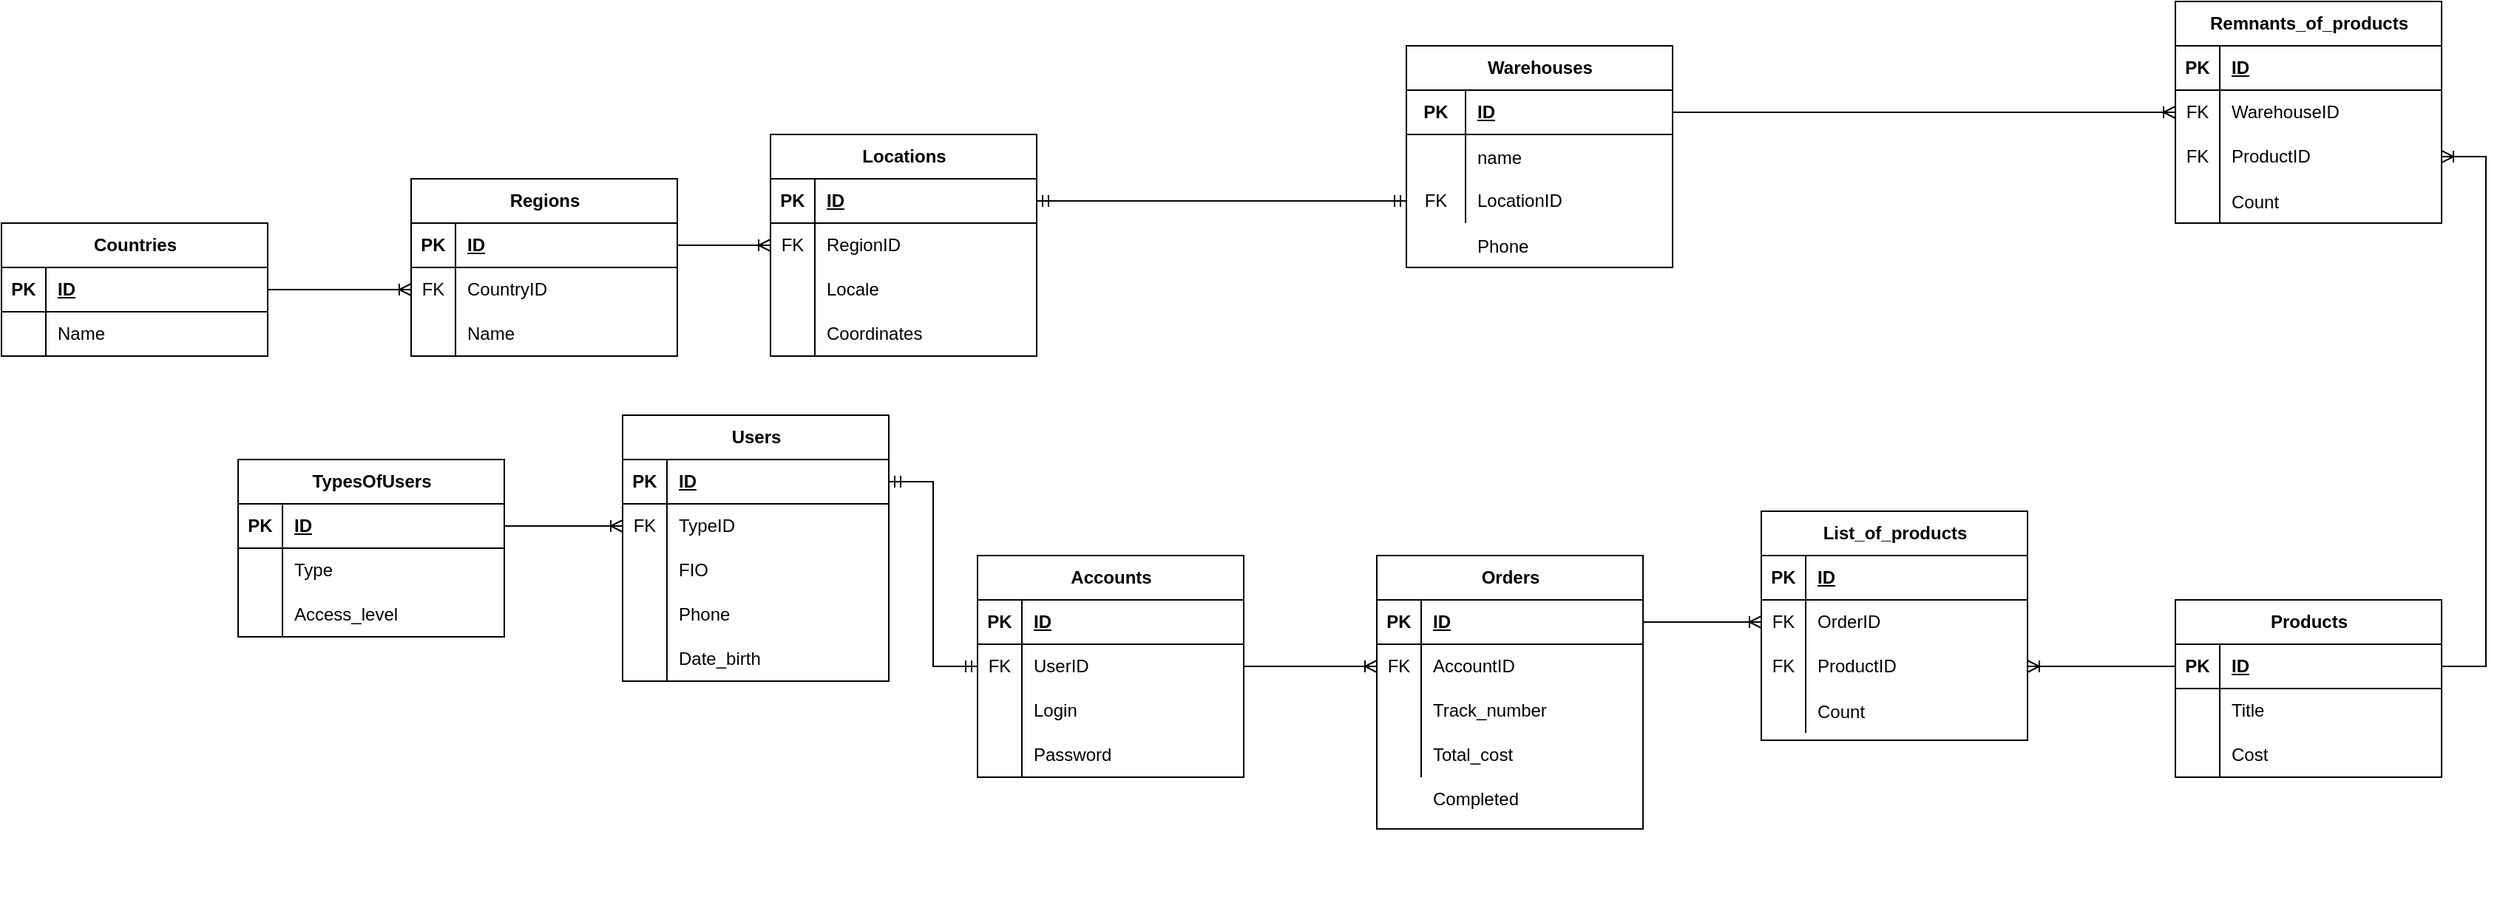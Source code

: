 <mxfile>
    <diagram name="Страница — 1" id="XxN6ksuybt-QkJ760VEk">
        <mxGraphModel dx="2076" dy="2371" grid="1" gridSize="10" guides="1" tooltips="1" connect="1" arrows="1" fold="1" page="1" pageScale="1" pageWidth="827" pageHeight="1169" math="0" shadow="0">
            <root>
                <mxCell id="0"/>
                <mxCell id="1" parent="0"/>
                <mxCell id="ydLRq1IhC0LFQ5y7b4Qm-1" value="Accounts" style="shape=table;startSize=30;container=1;collapsible=1;childLayout=tableLayout;fixedRows=1;rowLines=0;fontStyle=1;align=center;resizeLast=1;html=1;" parent="1" vertex="1">
                    <mxGeometry x="-30" y="235" width="180" height="150" as="geometry"/>
                </mxCell>
                <mxCell id="ydLRq1IhC0LFQ5y7b4Qm-2" value="" style="shape=tableRow;horizontal=0;startSize=0;swimlaneHead=0;swimlaneBody=0;fillColor=none;collapsible=0;dropTarget=0;points=[[0,0.5],[1,0.5]];portConstraint=eastwest;top=0;left=0;right=0;bottom=1;" parent="ydLRq1IhC0LFQ5y7b4Qm-1" vertex="1">
                    <mxGeometry y="30" width="180" height="30" as="geometry"/>
                </mxCell>
                <mxCell id="ydLRq1IhC0LFQ5y7b4Qm-3" value="PK" style="shape=partialRectangle;connectable=0;fillColor=none;top=0;left=0;bottom=0;right=0;fontStyle=1;overflow=hidden;whiteSpace=wrap;html=1;" parent="ydLRq1IhC0LFQ5y7b4Qm-2" vertex="1">
                    <mxGeometry width="30" height="30" as="geometry">
                        <mxRectangle width="30" height="30" as="alternateBounds"/>
                    </mxGeometry>
                </mxCell>
                <mxCell id="ydLRq1IhC0LFQ5y7b4Qm-4" value="ID" style="shape=partialRectangle;connectable=0;fillColor=none;top=0;left=0;bottom=0;right=0;align=left;spacingLeft=6;fontStyle=5;overflow=hidden;whiteSpace=wrap;html=1;" parent="ydLRq1IhC0LFQ5y7b4Qm-2" vertex="1">
                    <mxGeometry x="30" width="150" height="30" as="geometry">
                        <mxRectangle width="150" height="30" as="alternateBounds"/>
                    </mxGeometry>
                </mxCell>
                <mxCell id="ydLRq1IhC0LFQ5y7b4Qm-90" value="" style="shape=tableRow;horizontal=0;startSize=0;swimlaneHead=0;swimlaneBody=0;fillColor=none;collapsible=0;dropTarget=0;points=[[0,0.5],[1,0.5]];portConstraint=eastwest;top=0;left=0;right=0;bottom=0;" parent="ydLRq1IhC0LFQ5y7b4Qm-1" vertex="1">
                    <mxGeometry y="60" width="180" height="30" as="geometry"/>
                </mxCell>
                <mxCell id="ydLRq1IhC0LFQ5y7b4Qm-91" value="FK" style="shape=partialRectangle;connectable=0;fillColor=none;top=0;left=0;bottom=0;right=0;fontStyle=0;overflow=hidden;whiteSpace=wrap;html=1;" parent="ydLRq1IhC0LFQ5y7b4Qm-90" vertex="1">
                    <mxGeometry width="30" height="30" as="geometry">
                        <mxRectangle width="30" height="30" as="alternateBounds"/>
                    </mxGeometry>
                </mxCell>
                <mxCell id="ydLRq1IhC0LFQ5y7b4Qm-92" value="UserID" style="shape=partialRectangle;connectable=0;fillColor=none;top=0;left=0;bottom=0;right=0;align=left;spacingLeft=6;fontStyle=0;overflow=hidden;whiteSpace=wrap;html=1;" parent="ydLRq1IhC0LFQ5y7b4Qm-90" vertex="1">
                    <mxGeometry x="30" width="150" height="30" as="geometry">
                        <mxRectangle width="150" height="30" as="alternateBounds"/>
                    </mxGeometry>
                </mxCell>
                <mxCell id="ydLRq1IhC0LFQ5y7b4Qm-5" value="" style="shape=tableRow;horizontal=0;startSize=0;swimlaneHead=0;swimlaneBody=0;fillColor=none;collapsible=0;dropTarget=0;points=[[0,0.5],[1,0.5]];portConstraint=eastwest;top=0;left=0;right=0;bottom=0;" parent="ydLRq1IhC0LFQ5y7b4Qm-1" vertex="1">
                    <mxGeometry y="90" width="180" height="30" as="geometry"/>
                </mxCell>
                <mxCell id="ydLRq1IhC0LFQ5y7b4Qm-6" value="" style="shape=partialRectangle;connectable=0;fillColor=none;top=0;left=0;bottom=0;right=0;editable=1;overflow=hidden;whiteSpace=wrap;html=1;" parent="ydLRq1IhC0LFQ5y7b4Qm-5" vertex="1">
                    <mxGeometry width="30" height="30" as="geometry">
                        <mxRectangle width="30" height="30" as="alternateBounds"/>
                    </mxGeometry>
                </mxCell>
                <mxCell id="ydLRq1IhC0LFQ5y7b4Qm-7" value="Login" style="shape=partialRectangle;connectable=0;fillColor=none;top=0;left=0;bottom=0;right=0;align=left;spacingLeft=6;overflow=hidden;whiteSpace=wrap;html=1;" parent="ydLRq1IhC0LFQ5y7b4Qm-5" vertex="1">
                    <mxGeometry x="30" width="150" height="30" as="geometry">
                        <mxRectangle width="150" height="30" as="alternateBounds"/>
                    </mxGeometry>
                </mxCell>
                <mxCell id="ydLRq1IhC0LFQ5y7b4Qm-8" value="" style="shape=tableRow;horizontal=0;startSize=0;swimlaneHead=0;swimlaneBody=0;fillColor=none;collapsible=0;dropTarget=0;points=[[0,0.5],[1,0.5]];portConstraint=eastwest;top=0;left=0;right=0;bottom=0;" parent="ydLRq1IhC0LFQ5y7b4Qm-1" vertex="1">
                    <mxGeometry y="120" width="180" height="30" as="geometry"/>
                </mxCell>
                <mxCell id="ydLRq1IhC0LFQ5y7b4Qm-9" value="" style="shape=partialRectangle;connectable=0;fillColor=none;top=0;left=0;bottom=0;right=0;editable=1;overflow=hidden;whiteSpace=wrap;html=1;" parent="ydLRq1IhC0LFQ5y7b4Qm-8" vertex="1">
                    <mxGeometry width="30" height="30" as="geometry">
                        <mxRectangle width="30" height="30" as="alternateBounds"/>
                    </mxGeometry>
                </mxCell>
                <mxCell id="ydLRq1IhC0LFQ5y7b4Qm-10" value="Password" style="shape=partialRectangle;connectable=0;fillColor=none;top=0;left=0;bottom=0;right=0;align=left;spacingLeft=6;overflow=hidden;whiteSpace=wrap;html=1;" parent="ydLRq1IhC0LFQ5y7b4Qm-8" vertex="1">
                    <mxGeometry x="30" width="150" height="30" as="geometry">
                        <mxRectangle width="150" height="30" as="alternateBounds"/>
                    </mxGeometry>
                </mxCell>
                <mxCell id="ydLRq1IhC0LFQ5y7b4Qm-41" value="Locations" style="shape=table;startSize=30;container=1;collapsible=1;childLayout=tableLayout;fixedRows=1;rowLines=0;fontStyle=1;align=center;resizeLast=1;html=1;" parent="1" vertex="1">
                    <mxGeometry x="-170" y="-50" width="180" height="150" as="geometry"/>
                </mxCell>
                <mxCell id="ydLRq1IhC0LFQ5y7b4Qm-42" value="" style="shape=tableRow;horizontal=0;startSize=0;swimlaneHead=0;swimlaneBody=0;fillColor=none;collapsible=0;dropTarget=0;points=[[0,0.5],[1,0.5]];portConstraint=eastwest;top=0;left=0;right=0;bottom=1;" parent="ydLRq1IhC0LFQ5y7b4Qm-41" vertex="1">
                    <mxGeometry y="30" width="180" height="30" as="geometry"/>
                </mxCell>
                <mxCell id="ydLRq1IhC0LFQ5y7b4Qm-43" value="PK" style="shape=partialRectangle;connectable=0;fillColor=none;top=0;left=0;bottom=0;right=0;fontStyle=1;overflow=hidden;whiteSpace=wrap;html=1;" parent="ydLRq1IhC0LFQ5y7b4Qm-42" vertex="1">
                    <mxGeometry width="30" height="30" as="geometry">
                        <mxRectangle width="30" height="30" as="alternateBounds"/>
                    </mxGeometry>
                </mxCell>
                <mxCell id="ydLRq1IhC0LFQ5y7b4Qm-44" value="ID" style="shape=partialRectangle;connectable=0;fillColor=none;top=0;left=0;bottom=0;right=0;align=left;spacingLeft=6;fontStyle=5;overflow=hidden;whiteSpace=wrap;html=1;" parent="ydLRq1IhC0LFQ5y7b4Qm-42" vertex="1">
                    <mxGeometry x="30" width="150" height="30" as="geometry">
                        <mxRectangle width="150" height="30" as="alternateBounds"/>
                    </mxGeometry>
                </mxCell>
                <mxCell id="ydLRq1IhC0LFQ5y7b4Qm-58" value="" style="shape=tableRow;horizontal=0;startSize=0;swimlaneHead=0;swimlaneBody=0;fillColor=none;collapsible=0;dropTarget=0;points=[[0,0.5],[1,0.5]];portConstraint=eastwest;top=0;left=0;right=0;bottom=0;" parent="ydLRq1IhC0LFQ5y7b4Qm-41" vertex="1">
                    <mxGeometry y="60" width="180" height="30" as="geometry"/>
                </mxCell>
                <mxCell id="ydLRq1IhC0LFQ5y7b4Qm-59" value="FK" style="shape=partialRectangle;connectable=0;fillColor=none;top=0;left=0;bottom=0;right=0;fontStyle=0;overflow=hidden;whiteSpace=wrap;html=1;" parent="ydLRq1IhC0LFQ5y7b4Qm-58" vertex="1">
                    <mxGeometry width="30" height="30" as="geometry">
                        <mxRectangle width="30" height="30" as="alternateBounds"/>
                    </mxGeometry>
                </mxCell>
                <mxCell id="ydLRq1IhC0LFQ5y7b4Qm-60" value="RegionID" style="shape=partialRectangle;connectable=0;fillColor=none;top=0;left=0;bottom=0;right=0;align=left;spacingLeft=6;fontStyle=0;overflow=hidden;whiteSpace=wrap;html=1;" parent="ydLRq1IhC0LFQ5y7b4Qm-58" vertex="1">
                    <mxGeometry x="30" width="150" height="30" as="geometry">
                        <mxRectangle width="150" height="30" as="alternateBounds"/>
                    </mxGeometry>
                </mxCell>
                <mxCell id="ydLRq1IhC0LFQ5y7b4Qm-45" value="" style="shape=tableRow;horizontal=0;startSize=0;swimlaneHead=0;swimlaneBody=0;fillColor=none;collapsible=0;dropTarget=0;points=[[0,0.5],[1,0.5]];portConstraint=eastwest;top=0;left=0;right=0;bottom=0;" parent="ydLRq1IhC0LFQ5y7b4Qm-41" vertex="1">
                    <mxGeometry y="90" width="180" height="30" as="geometry"/>
                </mxCell>
                <mxCell id="ydLRq1IhC0LFQ5y7b4Qm-46" value="" style="shape=partialRectangle;connectable=0;fillColor=none;top=0;left=0;bottom=0;right=0;editable=1;overflow=hidden;whiteSpace=wrap;html=1;" parent="ydLRq1IhC0LFQ5y7b4Qm-45" vertex="1">
                    <mxGeometry width="30" height="30" as="geometry">
                        <mxRectangle width="30" height="30" as="alternateBounds"/>
                    </mxGeometry>
                </mxCell>
                <mxCell id="ydLRq1IhC0LFQ5y7b4Qm-47" value="Locale" style="shape=partialRectangle;connectable=0;fillColor=none;top=0;left=0;bottom=0;right=0;align=left;spacingLeft=6;overflow=hidden;whiteSpace=wrap;html=1;" parent="ydLRq1IhC0LFQ5y7b4Qm-45" vertex="1">
                    <mxGeometry x="30" width="150" height="30" as="geometry">
                        <mxRectangle width="150" height="30" as="alternateBounds"/>
                    </mxGeometry>
                </mxCell>
                <mxCell id="ydLRq1IhC0LFQ5y7b4Qm-48" value="" style="shape=tableRow;horizontal=0;startSize=0;swimlaneHead=0;swimlaneBody=0;fillColor=none;collapsible=0;dropTarget=0;points=[[0,0.5],[1,0.5]];portConstraint=eastwest;top=0;left=0;right=0;bottom=0;" parent="ydLRq1IhC0LFQ5y7b4Qm-41" vertex="1">
                    <mxGeometry y="120" width="180" height="30" as="geometry"/>
                </mxCell>
                <mxCell id="ydLRq1IhC0LFQ5y7b4Qm-49" value="" style="shape=partialRectangle;connectable=0;fillColor=none;top=0;left=0;bottom=0;right=0;editable=1;overflow=hidden;whiteSpace=wrap;html=1;" parent="ydLRq1IhC0LFQ5y7b4Qm-48" vertex="1">
                    <mxGeometry width="30" height="30" as="geometry">
                        <mxRectangle width="30" height="30" as="alternateBounds"/>
                    </mxGeometry>
                </mxCell>
                <mxCell id="ydLRq1IhC0LFQ5y7b4Qm-50" value="Coordinates" style="shape=partialRectangle;connectable=0;fillColor=none;top=0;left=0;bottom=0;right=0;align=left;spacingLeft=6;overflow=hidden;whiteSpace=wrap;html=1;" parent="ydLRq1IhC0LFQ5y7b4Qm-48" vertex="1">
                    <mxGeometry x="30" width="150" height="30" as="geometry">
                        <mxRectangle width="150" height="30" as="alternateBounds"/>
                    </mxGeometry>
                </mxCell>
                <mxCell id="ydLRq1IhC0LFQ5y7b4Qm-61" value="Regions" style="shape=table;startSize=30;container=1;collapsible=1;childLayout=tableLayout;fixedRows=1;rowLines=0;fontStyle=1;align=center;resizeLast=1;html=1;" parent="1" vertex="1">
                    <mxGeometry x="-413" y="-20" width="180" height="120" as="geometry"/>
                </mxCell>
                <mxCell id="ydLRq1IhC0LFQ5y7b4Qm-62" value="" style="shape=tableRow;horizontal=0;startSize=0;swimlaneHead=0;swimlaneBody=0;fillColor=none;collapsible=0;dropTarget=0;points=[[0,0.5],[1,0.5]];portConstraint=eastwest;top=0;left=0;right=0;bottom=1;" parent="ydLRq1IhC0LFQ5y7b4Qm-61" vertex="1">
                    <mxGeometry y="30" width="180" height="30" as="geometry"/>
                </mxCell>
                <mxCell id="ydLRq1IhC0LFQ5y7b4Qm-63" value="PK" style="shape=partialRectangle;connectable=0;fillColor=none;top=0;left=0;bottom=0;right=0;fontStyle=1;overflow=hidden;whiteSpace=wrap;html=1;" parent="ydLRq1IhC0LFQ5y7b4Qm-62" vertex="1">
                    <mxGeometry width="30" height="30" as="geometry">
                        <mxRectangle width="30" height="30" as="alternateBounds"/>
                    </mxGeometry>
                </mxCell>
                <mxCell id="ydLRq1IhC0LFQ5y7b4Qm-64" value="ID" style="shape=partialRectangle;connectable=0;fillColor=none;top=0;left=0;bottom=0;right=0;align=left;spacingLeft=6;fontStyle=5;overflow=hidden;whiteSpace=wrap;html=1;" parent="ydLRq1IhC0LFQ5y7b4Qm-62" vertex="1">
                    <mxGeometry x="30" width="150" height="30" as="geometry">
                        <mxRectangle width="150" height="30" as="alternateBounds"/>
                    </mxGeometry>
                </mxCell>
                <mxCell id="ydLRq1IhC0LFQ5y7b4Qm-65" value="" style="shape=tableRow;horizontal=0;startSize=0;swimlaneHead=0;swimlaneBody=0;fillColor=none;collapsible=0;dropTarget=0;points=[[0,0.5],[1,0.5]];portConstraint=eastwest;top=0;left=0;right=0;bottom=0;" parent="ydLRq1IhC0LFQ5y7b4Qm-61" vertex="1">
                    <mxGeometry y="60" width="180" height="30" as="geometry"/>
                </mxCell>
                <mxCell id="ydLRq1IhC0LFQ5y7b4Qm-66" value="FK" style="shape=partialRectangle;connectable=0;fillColor=none;top=0;left=0;bottom=0;right=0;fontStyle=0;overflow=hidden;whiteSpace=wrap;html=1;" parent="ydLRq1IhC0LFQ5y7b4Qm-65" vertex="1">
                    <mxGeometry width="30" height="30" as="geometry">
                        <mxRectangle width="30" height="30" as="alternateBounds"/>
                    </mxGeometry>
                </mxCell>
                <mxCell id="ydLRq1IhC0LFQ5y7b4Qm-67" value="CountryID" style="shape=partialRectangle;connectable=0;fillColor=none;top=0;left=0;bottom=0;right=0;align=left;spacingLeft=6;fontStyle=0;overflow=hidden;whiteSpace=wrap;html=1;" parent="ydLRq1IhC0LFQ5y7b4Qm-65" vertex="1">
                    <mxGeometry x="30" width="150" height="30" as="geometry">
                        <mxRectangle width="150" height="30" as="alternateBounds"/>
                    </mxGeometry>
                </mxCell>
                <mxCell id="ydLRq1IhC0LFQ5y7b4Qm-68" value="" style="shape=tableRow;horizontal=0;startSize=0;swimlaneHead=0;swimlaneBody=0;fillColor=none;collapsible=0;dropTarget=0;points=[[0,0.5],[1,0.5]];portConstraint=eastwest;top=0;left=0;right=0;bottom=0;" parent="ydLRq1IhC0LFQ5y7b4Qm-61" vertex="1">
                    <mxGeometry y="90" width="180" height="30" as="geometry"/>
                </mxCell>
                <mxCell id="ydLRq1IhC0LFQ5y7b4Qm-69" value="" style="shape=partialRectangle;connectable=0;fillColor=none;top=0;left=0;bottom=0;right=0;editable=1;overflow=hidden;whiteSpace=wrap;html=1;" parent="ydLRq1IhC0LFQ5y7b4Qm-68" vertex="1">
                    <mxGeometry width="30" height="30" as="geometry">
                        <mxRectangle width="30" height="30" as="alternateBounds"/>
                    </mxGeometry>
                </mxCell>
                <mxCell id="ydLRq1IhC0LFQ5y7b4Qm-70" value="Name" style="shape=partialRectangle;connectable=0;fillColor=none;top=0;left=0;bottom=0;right=0;align=left;spacingLeft=6;overflow=hidden;whiteSpace=wrap;html=1;" parent="ydLRq1IhC0LFQ5y7b4Qm-68" vertex="1">
                    <mxGeometry x="30" width="150" height="30" as="geometry">
                        <mxRectangle width="150" height="30" as="alternateBounds"/>
                    </mxGeometry>
                </mxCell>
                <mxCell id="ydLRq1IhC0LFQ5y7b4Qm-74" value="Countries" style="shape=table;startSize=30;container=1;collapsible=1;childLayout=tableLayout;fixedRows=1;rowLines=0;fontStyle=1;align=center;resizeLast=1;html=1;" parent="1" vertex="1">
                    <mxGeometry x="-690" y="10" width="180" height="90" as="geometry"/>
                </mxCell>
                <mxCell id="ydLRq1IhC0LFQ5y7b4Qm-75" value="" style="shape=tableRow;horizontal=0;startSize=0;swimlaneHead=0;swimlaneBody=0;fillColor=none;collapsible=0;dropTarget=0;points=[[0,0.5],[1,0.5]];portConstraint=eastwest;top=0;left=0;right=0;bottom=1;" parent="ydLRq1IhC0LFQ5y7b4Qm-74" vertex="1">
                    <mxGeometry y="30" width="180" height="30" as="geometry"/>
                </mxCell>
                <mxCell id="ydLRq1IhC0LFQ5y7b4Qm-76" value="PK" style="shape=partialRectangle;connectable=0;fillColor=none;top=0;left=0;bottom=0;right=0;fontStyle=1;overflow=hidden;whiteSpace=wrap;html=1;" parent="ydLRq1IhC0LFQ5y7b4Qm-75" vertex="1">
                    <mxGeometry width="30" height="30" as="geometry">
                        <mxRectangle width="30" height="30" as="alternateBounds"/>
                    </mxGeometry>
                </mxCell>
                <mxCell id="ydLRq1IhC0LFQ5y7b4Qm-77" value="ID" style="shape=partialRectangle;connectable=0;fillColor=none;top=0;left=0;bottom=0;right=0;align=left;spacingLeft=6;fontStyle=5;overflow=hidden;whiteSpace=wrap;html=1;" parent="ydLRq1IhC0LFQ5y7b4Qm-75" vertex="1">
                    <mxGeometry x="30" width="150" height="30" as="geometry">
                        <mxRectangle width="150" height="30" as="alternateBounds"/>
                    </mxGeometry>
                </mxCell>
                <mxCell id="ydLRq1IhC0LFQ5y7b4Qm-78" value="" style="shape=tableRow;horizontal=0;startSize=0;swimlaneHead=0;swimlaneBody=0;fillColor=none;collapsible=0;dropTarget=0;points=[[0,0.5],[1,0.5]];portConstraint=eastwest;top=0;left=0;right=0;bottom=0;" parent="ydLRq1IhC0LFQ5y7b4Qm-74" vertex="1">
                    <mxGeometry y="60" width="180" height="30" as="geometry"/>
                </mxCell>
                <mxCell id="ydLRq1IhC0LFQ5y7b4Qm-79" value="" style="shape=partialRectangle;connectable=0;fillColor=none;top=0;left=0;bottom=0;right=0;editable=1;overflow=hidden;whiteSpace=wrap;html=1;" parent="ydLRq1IhC0LFQ5y7b4Qm-78" vertex="1">
                    <mxGeometry width="30" height="30" as="geometry">
                        <mxRectangle width="30" height="30" as="alternateBounds"/>
                    </mxGeometry>
                </mxCell>
                <mxCell id="ydLRq1IhC0LFQ5y7b4Qm-80" value="Name" style="shape=partialRectangle;connectable=0;fillColor=none;top=0;left=0;bottom=0;right=0;align=left;spacingLeft=6;overflow=hidden;whiteSpace=wrap;html=1;" parent="ydLRq1IhC0LFQ5y7b4Qm-78" vertex="1">
                    <mxGeometry x="30" width="150" height="30" as="geometry">
                        <mxRectangle width="150" height="30" as="alternateBounds"/>
                    </mxGeometry>
                </mxCell>
                <mxCell id="ydLRq1IhC0LFQ5y7b4Qm-89" value="" style="edgeStyle=entityRelationEdgeStyle;fontSize=12;html=1;endArrow=ERoneToMany;rounded=0;exitX=1;exitY=0.5;exitDx=0;exitDy=0;" parent="1" source="ydLRq1IhC0LFQ5y7b4Qm-62" target="ydLRq1IhC0LFQ5y7b4Qm-58" edge="1">
                    <mxGeometry width="100" height="100" relative="1" as="geometry">
                        <mxPoint x="170" y="240" as="sourcePoint"/>
                        <mxPoint x="410" y="240" as="targetPoint"/>
                    </mxGeometry>
                </mxCell>
                <mxCell id="ydLRq1IhC0LFQ5y7b4Qm-106" value="Users" style="shape=table;startSize=30;container=1;collapsible=1;childLayout=tableLayout;fixedRows=1;rowLines=0;fontStyle=1;align=center;resizeLast=1;html=1;" parent="1" vertex="1">
                    <mxGeometry x="-270" y="140" width="180" height="180" as="geometry"/>
                </mxCell>
                <mxCell id="ydLRq1IhC0LFQ5y7b4Qm-107" value="" style="shape=tableRow;horizontal=0;startSize=0;swimlaneHead=0;swimlaneBody=0;fillColor=none;collapsible=0;dropTarget=0;points=[[0,0.5],[1,0.5]];portConstraint=eastwest;top=0;left=0;right=0;bottom=1;" parent="ydLRq1IhC0LFQ5y7b4Qm-106" vertex="1">
                    <mxGeometry y="30" width="180" height="30" as="geometry"/>
                </mxCell>
                <mxCell id="ydLRq1IhC0LFQ5y7b4Qm-108" value="PK" style="shape=partialRectangle;connectable=0;fillColor=none;top=0;left=0;bottom=0;right=0;fontStyle=1;overflow=hidden;whiteSpace=wrap;html=1;" parent="ydLRq1IhC0LFQ5y7b4Qm-107" vertex="1">
                    <mxGeometry width="30" height="30" as="geometry">
                        <mxRectangle width="30" height="30" as="alternateBounds"/>
                    </mxGeometry>
                </mxCell>
                <mxCell id="ydLRq1IhC0LFQ5y7b4Qm-109" value="ID" style="shape=partialRectangle;connectable=0;fillColor=none;top=0;left=0;bottom=0;right=0;align=left;spacingLeft=6;fontStyle=5;overflow=hidden;whiteSpace=wrap;html=1;" parent="ydLRq1IhC0LFQ5y7b4Qm-107" vertex="1">
                    <mxGeometry x="30" width="150" height="30" as="geometry">
                        <mxRectangle width="150" height="30" as="alternateBounds"/>
                    </mxGeometry>
                </mxCell>
                <mxCell id="ydLRq1IhC0LFQ5y7b4Qm-139" value="" style="shape=tableRow;horizontal=0;startSize=0;swimlaneHead=0;swimlaneBody=0;fillColor=none;collapsible=0;dropTarget=0;points=[[0,0.5],[1,0.5]];portConstraint=eastwest;top=0;left=0;right=0;bottom=0;" parent="ydLRq1IhC0LFQ5y7b4Qm-106" vertex="1">
                    <mxGeometry y="60" width="180" height="30" as="geometry"/>
                </mxCell>
                <mxCell id="ydLRq1IhC0LFQ5y7b4Qm-140" value="FK" style="shape=partialRectangle;connectable=0;fillColor=none;top=0;left=0;bottom=0;right=0;fontStyle=0;overflow=hidden;whiteSpace=wrap;html=1;" parent="ydLRq1IhC0LFQ5y7b4Qm-139" vertex="1">
                    <mxGeometry width="30" height="30" as="geometry">
                        <mxRectangle width="30" height="30" as="alternateBounds"/>
                    </mxGeometry>
                </mxCell>
                <mxCell id="ydLRq1IhC0LFQ5y7b4Qm-141" value="TypeID" style="shape=partialRectangle;connectable=0;fillColor=none;top=0;left=0;bottom=0;right=0;align=left;spacingLeft=6;fontStyle=0;overflow=hidden;whiteSpace=wrap;html=1;" parent="ydLRq1IhC0LFQ5y7b4Qm-139" vertex="1">
                    <mxGeometry x="30" width="150" height="30" as="geometry">
                        <mxRectangle width="150" height="30" as="alternateBounds"/>
                    </mxGeometry>
                </mxCell>
                <mxCell id="ydLRq1IhC0LFQ5y7b4Qm-113" value="" style="shape=tableRow;horizontal=0;startSize=0;swimlaneHead=0;swimlaneBody=0;fillColor=none;collapsible=0;dropTarget=0;points=[[0,0.5],[1,0.5]];portConstraint=eastwest;top=0;left=0;right=0;bottom=0;" parent="ydLRq1IhC0LFQ5y7b4Qm-106" vertex="1">
                    <mxGeometry y="90" width="180" height="30" as="geometry"/>
                </mxCell>
                <mxCell id="ydLRq1IhC0LFQ5y7b4Qm-114" value="" style="shape=partialRectangle;connectable=0;fillColor=none;top=0;left=0;bottom=0;right=0;editable=1;overflow=hidden;whiteSpace=wrap;html=1;" parent="ydLRq1IhC0LFQ5y7b4Qm-113" vertex="1">
                    <mxGeometry width="30" height="30" as="geometry">
                        <mxRectangle width="30" height="30" as="alternateBounds"/>
                    </mxGeometry>
                </mxCell>
                <mxCell id="ydLRq1IhC0LFQ5y7b4Qm-115" value="FIO" style="shape=partialRectangle;connectable=0;fillColor=none;top=0;left=0;bottom=0;right=0;align=left;spacingLeft=6;overflow=hidden;whiteSpace=wrap;html=1;" parent="ydLRq1IhC0LFQ5y7b4Qm-113" vertex="1">
                    <mxGeometry x="30" width="150" height="30" as="geometry">
                        <mxRectangle width="150" height="30" as="alternateBounds"/>
                    </mxGeometry>
                </mxCell>
                <mxCell id="ydLRq1IhC0LFQ5y7b4Qm-116" value="" style="shape=tableRow;horizontal=0;startSize=0;swimlaneHead=0;swimlaneBody=0;fillColor=none;collapsible=0;dropTarget=0;points=[[0,0.5],[1,0.5]];portConstraint=eastwest;top=0;left=0;right=0;bottom=0;" parent="ydLRq1IhC0LFQ5y7b4Qm-106" vertex="1">
                    <mxGeometry y="120" width="180" height="30" as="geometry"/>
                </mxCell>
                <mxCell id="ydLRq1IhC0LFQ5y7b4Qm-117" value="" style="shape=partialRectangle;connectable=0;fillColor=none;top=0;left=0;bottom=0;right=0;editable=1;overflow=hidden;whiteSpace=wrap;html=1;" parent="ydLRq1IhC0LFQ5y7b4Qm-116" vertex="1">
                    <mxGeometry width="30" height="30" as="geometry">
                        <mxRectangle width="30" height="30" as="alternateBounds"/>
                    </mxGeometry>
                </mxCell>
                <mxCell id="ydLRq1IhC0LFQ5y7b4Qm-118" value="Phone" style="shape=partialRectangle;connectable=0;fillColor=none;top=0;left=0;bottom=0;right=0;align=left;spacingLeft=6;overflow=hidden;whiteSpace=wrap;html=1;" parent="ydLRq1IhC0LFQ5y7b4Qm-116" vertex="1">
                    <mxGeometry x="30" width="150" height="30" as="geometry">
                        <mxRectangle width="150" height="30" as="alternateBounds"/>
                    </mxGeometry>
                </mxCell>
                <mxCell id="ydLRq1IhC0LFQ5y7b4Qm-119" value="" style="shape=tableRow;horizontal=0;startSize=0;swimlaneHead=0;swimlaneBody=0;fillColor=none;collapsible=0;dropTarget=0;points=[[0,0.5],[1,0.5]];portConstraint=eastwest;top=0;left=0;right=0;bottom=0;" parent="ydLRq1IhC0LFQ5y7b4Qm-106" vertex="1">
                    <mxGeometry y="150" width="180" height="30" as="geometry"/>
                </mxCell>
                <mxCell id="ydLRq1IhC0LFQ5y7b4Qm-120" value="" style="shape=partialRectangle;connectable=0;fillColor=none;top=0;left=0;bottom=0;right=0;editable=1;overflow=hidden;whiteSpace=wrap;html=1;" parent="ydLRq1IhC0LFQ5y7b4Qm-119" vertex="1">
                    <mxGeometry width="30" height="30" as="geometry">
                        <mxRectangle width="30" height="30" as="alternateBounds"/>
                    </mxGeometry>
                </mxCell>
                <mxCell id="ydLRq1IhC0LFQ5y7b4Qm-121" value="Date_birth" style="shape=partialRectangle;connectable=0;fillColor=none;top=0;left=0;bottom=0;right=0;align=left;spacingLeft=6;overflow=hidden;whiteSpace=wrap;html=1;" parent="ydLRq1IhC0LFQ5y7b4Qm-119" vertex="1">
                    <mxGeometry x="30" width="150" height="30" as="geometry">
                        <mxRectangle width="150" height="30" as="alternateBounds"/>
                    </mxGeometry>
                </mxCell>
                <mxCell id="ydLRq1IhC0LFQ5y7b4Qm-123" value="" style="edgeStyle=entityRelationEdgeStyle;fontSize=12;html=1;endArrow=ERmandOne;startArrow=ERmandOne;rounded=0;" parent="1" source="ydLRq1IhC0LFQ5y7b4Qm-107" target="ydLRq1IhC0LFQ5y7b4Qm-90" edge="1">
                    <mxGeometry width="100" height="100" relative="1" as="geometry">
                        <mxPoint x="-110" y="310" as="sourcePoint"/>
                        <mxPoint x="-10" y="210" as="targetPoint"/>
                    </mxGeometry>
                </mxCell>
                <mxCell id="ydLRq1IhC0LFQ5y7b4Qm-124" value="" style="edgeStyle=entityRelationEdgeStyle;fontSize=12;html=1;endArrow=ERoneToMany;rounded=0;" parent="1" source="ydLRq1IhC0LFQ5y7b4Qm-75" target="ydLRq1IhC0LFQ5y7b4Qm-65" edge="1">
                    <mxGeometry width="100" height="100" relative="1" as="geometry">
                        <mxPoint x="200" y="110" as="sourcePoint"/>
                        <mxPoint x="270" y="125" as="targetPoint"/>
                    </mxGeometry>
                </mxCell>
                <mxCell id="ydLRq1IhC0LFQ5y7b4Qm-125" value="TypesOfUsers" style="shape=table;startSize=30;container=1;collapsible=1;childLayout=tableLayout;fixedRows=1;rowLines=0;fontStyle=1;align=center;resizeLast=1;html=1;" parent="1" vertex="1">
                    <mxGeometry x="-530" y="170" width="180" height="120" as="geometry">
                        <mxRectangle x="-480" y="365" width="70" height="30" as="alternateBounds"/>
                    </mxGeometry>
                </mxCell>
                <mxCell id="ydLRq1IhC0LFQ5y7b4Qm-126" value="" style="shape=tableRow;horizontal=0;startSize=0;swimlaneHead=0;swimlaneBody=0;fillColor=none;collapsible=0;dropTarget=0;points=[[0,0.5],[1,0.5]];portConstraint=eastwest;top=0;left=0;right=0;bottom=1;" parent="ydLRq1IhC0LFQ5y7b4Qm-125" vertex="1">
                    <mxGeometry y="30" width="180" height="30" as="geometry"/>
                </mxCell>
                <mxCell id="ydLRq1IhC0LFQ5y7b4Qm-127" value="PK" style="shape=partialRectangle;connectable=0;fillColor=none;top=0;left=0;bottom=0;right=0;fontStyle=1;overflow=hidden;whiteSpace=wrap;html=1;" parent="ydLRq1IhC0LFQ5y7b4Qm-126" vertex="1">
                    <mxGeometry width="30" height="30" as="geometry">
                        <mxRectangle width="30" height="30" as="alternateBounds"/>
                    </mxGeometry>
                </mxCell>
                <mxCell id="ydLRq1IhC0LFQ5y7b4Qm-128" value="ID" style="shape=partialRectangle;connectable=0;fillColor=none;top=0;left=0;bottom=0;right=0;align=left;spacingLeft=6;fontStyle=5;overflow=hidden;whiteSpace=wrap;html=1;" parent="ydLRq1IhC0LFQ5y7b4Qm-126" vertex="1">
                    <mxGeometry x="30" width="150" height="30" as="geometry">
                        <mxRectangle width="150" height="30" as="alternateBounds"/>
                    </mxGeometry>
                </mxCell>
                <mxCell id="ydLRq1IhC0LFQ5y7b4Qm-135" value="" style="shape=tableRow;horizontal=0;startSize=0;swimlaneHead=0;swimlaneBody=0;fillColor=none;collapsible=0;dropTarget=0;points=[[0,0.5],[1,0.5]];portConstraint=eastwest;top=0;left=0;right=0;bottom=0;" parent="ydLRq1IhC0LFQ5y7b4Qm-125" vertex="1">
                    <mxGeometry y="60" width="180" height="30" as="geometry"/>
                </mxCell>
                <mxCell id="ydLRq1IhC0LFQ5y7b4Qm-136" value="" style="shape=partialRectangle;connectable=0;fillColor=none;top=0;left=0;bottom=0;right=0;editable=1;overflow=hidden;whiteSpace=wrap;html=1;" parent="ydLRq1IhC0LFQ5y7b4Qm-135" vertex="1">
                    <mxGeometry width="30" height="30" as="geometry">
                        <mxRectangle width="30" height="30" as="alternateBounds"/>
                    </mxGeometry>
                </mxCell>
                <mxCell id="ydLRq1IhC0LFQ5y7b4Qm-137" value="Type" style="shape=partialRectangle;connectable=0;fillColor=none;top=0;left=0;bottom=0;right=0;align=left;spacingLeft=6;overflow=hidden;whiteSpace=wrap;html=1;" parent="ydLRq1IhC0LFQ5y7b4Qm-135" vertex="1">
                    <mxGeometry x="30" width="150" height="30" as="geometry">
                        <mxRectangle width="150" height="30" as="alternateBounds"/>
                    </mxGeometry>
                </mxCell>
                <mxCell id="ydLRq1IhC0LFQ5y7b4Qm-11" value="" style="shape=tableRow;horizontal=0;startSize=0;swimlaneHead=0;swimlaneBody=0;fillColor=none;collapsible=0;dropTarget=0;points=[[0,0.5],[1,0.5]];portConstraint=eastwest;top=0;left=0;right=0;bottom=0;" parent="ydLRq1IhC0LFQ5y7b4Qm-125" vertex="1">
                    <mxGeometry y="90" width="180" height="30" as="geometry"/>
                </mxCell>
                <mxCell id="ydLRq1IhC0LFQ5y7b4Qm-12" value="" style="shape=partialRectangle;connectable=0;fillColor=none;top=0;left=0;bottom=0;right=0;editable=1;overflow=hidden;whiteSpace=wrap;html=1;" parent="ydLRq1IhC0LFQ5y7b4Qm-11" vertex="1">
                    <mxGeometry width="30" height="30" as="geometry">
                        <mxRectangle width="30" height="30" as="alternateBounds"/>
                    </mxGeometry>
                </mxCell>
                <mxCell id="ydLRq1IhC0LFQ5y7b4Qm-13" value="Access_level" style="shape=partialRectangle;connectable=0;fillColor=none;top=0;left=0;bottom=0;right=0;align=left;spacingLeft=6;overflow=hidden;whiteSpace=wrap;html=1;" parent="ydLRq1IhC0LFQ5y7b4Qm-11" vertex="1">
                    <mxGeometry x="30" width="150" height="30" as="geometry">
                        <mxRectangle width="150" height="30" as="alternateBounds"/>
                    </mxGeometry>
                </mxCell>
                <mxCell id="ydLRq1IhC0LFQ5y7b4Qm-138" value="" style="edgeStyle=entityRelationEdgeStyle;fontSize=12;html=1;endArrow=ERoneToMany;rounded=0;entryX=0;entryY=0.5;entryDx=0;entryDy=0;" parent="1" source="ydLRq1IhC0LFQ5y7b4Qm-126" target="ydLRq1IhC0LFQ5y7b4Qm-139" edge="1">
                    <mxGeometry width="100" height="100" relative="1" as="geometry">
                        <mxPoint x="160" y="420" as="sourcePoint"/>
                        <mxPoint x="-240" y="460" as="targetPoint"/>
                    </mxGeometry>
                </mxCell>
                <mxCell id="ydLRq1IhC0LFQ5y7b4Qm-142" value="Orders" style="shape=table;startSize=30;container=1;collapsible=1;childLayout=tableLayout;fixedRows=1;rowLines=0;fontStyle=1;align=center;resizeLast=1;html=1;" parent="1" vertex="1">
                    <mxGeometry x="240" y="235" width="180" height="185" as="geometry"/>
                </mxCell>
                <mxCell id="ydLRq1IhC0LFQ5y7b4Qm-143" value="" style="shape=tableRow;horizontal=0;startSize=0;swimlaneHead=0;swimlaneBody=0;fillColor=none;collapsible=0;dropTarget=0;points=[[0,0.5],[1,0.5]];portConstraint=eastwest;top=0;left=0;right=0;bottom=1;" parent="ydLRq1IhC0LFQ5y7b4Qm-142" vertex="1">
                    <mxGeometry y="30" width="180" height="30" as="geometry"/>
                </mxCell>
                <mxCell id="ydLRq1IhC0LFQ5y7b4Qm-144" value="PK" style="shape=partialRectangle;connectable=0;fillColor=none;top=0;left=0;bottom=0;right=0;fontStyle=1;overflow=hidden;whiteSpace=wrap;html=1;" parent="ydLRq1IhC0LFQ5y7b4Qm-143" vertex="1">
                    <mxGeometry width="30" height="30" as="geometry">
                        <mxRectangle width="30" height="30" as="alternateBounds"/>
                    </mxGeometry>
                </mxCell>
                <mxCell id="ydLRq1IhC0LFQ5y7b4Qm-145" value="ID" style="shape=partialRectangle;connectable=0;fillColor=none;top=0;left=0;bottom=0;right=0;align=left;spacingLeft=6;fontStyle=5;overflow=hidden;whiteSpace=wrap;html=1;" parent="ydLRq1IhC0LFQ5y7b4Qm-143" vertex="1">
                    <mxGeometry x="30" width="150" height="30" as="geometry">
                        <mxRectangle width="150" height="30" as="alternateBounds"/>
                    </mxGeometry>
                </mxCell>
                <mxCell id="ydLRq1IhC0LFQ5y7b4Qm-166" value="" style="shape=tableRow;horizontal=0;startSize=0;swimlaneHead=0;swimlaneBody=0;fillColor=none;collapsible=0;dropTarget=0;points=[[0,0.5],[1,0.5]];portConstraint=eastwest;top=0;left=0;right=0;bottom=0;" parent="ydLRq1IhC0LFQ5y7b4Qm-142" vertex="1">
                    <mxGeometry y="60" width="180" height="30" as="geometry"/>
                </mxCell>
                <mxCell id="ydLRq1IhC0LFQ5y7b4Qm-167" value="FK" style="shape=partialRectangle;connectable=0;fillColor=none;top=0;left=0;bottom=0;right=0;fontStyle=0;overflow=hidden;whiteSpace=wrap;html=1;" parent="ydLRq1IhC0LFQ5y7b4Qm-166" vertex="1">
                    <mxGeometry width="30" height="30" as="geometry">
                        <mxRectangle width="30" height="30" as="alternateBounds"/>
                    </mxGeometry>
                </mxCell>
                <mxCell id="ydLRq1IhC0LFQ5y7b4Qm-168" value="AccountID" style="shape=partialRectangle;connectable=0;fillColor=none;top=0;left=0;bottom=0;right=0;align=left;spacingLeft=6;fontStyle=0;overflow=hidden;whiteSpace=wrap;html=1;" parent="ydLRq1IhC0LFQ5y7b4Qm-166" vertex="1">
                    <mxGeometry x="30" width="150" height="30" as="geometry">
                        <mxRectangle width="150" height="30" as="alternateBounds"/>
                    </mxGeometry>
                </mxCell>
                <mxCell id="ydLRq1IhC0LFQ5y7b4Qm-146" value="" style="shape=tableRow;horizontal=0;startSize=0;swimlaneHead=0;swimlaneBody=0;fillColor=none;collapsible=0;dropTarget=0;points=[[0,0.5],[1,0.5]];portConstraint=eastwest;top=0;left=0;right=0;bottom=0;" parent="ydLRq1IhC0LFQ5y7b4Qm-142" vertex="1">
                    <mxGeometry y="90" width="180" height="30" as="geometry"/>
                </mxCell>
                <mxCell id="ydLRq1IhC0LFQ5y7b4Qm-147" value="" style="shape=partialRectangle;connectable=0;fillColor=none;top=0;left=0;bottom=0;right=0;editable=1;overflow=hidden;whiteSpace=wrap;html=1;" parent="ydLRq1IhC0LFQ5y7b4Qm-146" vertex="1">
                    <mxGeometry width="30" height="30" as="geometry">
                        <mxRectangle width="30" height="30" as="alternateBounds"/>
                    </mxGeometry>
                </mxCell>
                <mxCell id="ydLRq1IhC0LFQ5y7b4Qm-148" value="Track_number" style="shape=partialRectangle;connectable=0;fillColor=none;top=0;left=0;bottom=0;right=0;align=left;spacingLeft=6;overflow=hidden;whiteSpace=wrap;html=1;" parent="ydLRq1IhC0LFQ5y7b4Qm-146" vertex="1">
                    <mxGeometry x="30" width="150" height="30" as="geometry">
                        <mxRectangle width="150" height="30" as="alternateBounds"/>
                    </mxGeometry>
                </mxCell>
                <mxCell id="ydLRq1IhC0LFQ5y7b4Qm-149" value="" style="shape=tableRow;horizontal=0;startSize=0;swimlaneHead=0;swimlaneBody=0;fillColor=none;collapsible=0;dropTarget=0;points=[[0,0.5],[1,0.5]];portConstraint=eastwest;top=0;left=0;right=0;bottom=0;" parent="ydLRq1IhC0LFQ5y7b4Qm-142" vertex="1">
                    <mxGeometry y="120" width="180" height="30" as="geometry"/>
                </mxCell>
                <mxCell id="ydLRq1IhC0LFQ5y7b4Qm-150" value="" style="shape=partialRectangle;connectable=0;fillColor=none;top=0;left=0;bottom=0;right=0;editable=1;overflow=hidden;whiteSpace=wrap;html=1;" parent="ydLRq1IhC0LFQ5y7b4Qm-149" vertex="1">
                    <mxGeometry width="30" height="30" as="geometry">
                        <mxRectangle width="30" height="30" as="alternateBounds"/>
                    </mxGeometry>
                </mxCell>
                <mxCell id="ydLRq1IhC0LFQ5y7b4Qm-151" value="Total_cost" style="shape=partialRectangle;connectable=0;fillColor=none;top=0;left=0;bottom=0;right=0;align=left;spacingLeft=6;overflow=hidden;whiteSpace=wrap;html=1;" parent="ydLRq1IhC0LFQ5y7b4Qm-149" vertex="1">
                    <mxGeometry x="30" width="150" height="30" as="geometry">
                        <mxRectangle width="150" height="30" as="alternateBounds"/>
                    </mxGeometry>
                </mxCell>
                <mxCell id="ydLRq1IhC0LFQ5y7b4Qm-169" value="" style="edgeStyle=entityRelationEdgeStyle;fontSize=12;html=1;endArrow=ERoneToMany;rounded=0;exitX=1;exitY=0.5;exitDx=0;exitDy=0;entryX=0;entryY=0.5;entryDx=0;entryDy=0;" parent="1" source="ydLRq1IhC0LFQ5y7b4Qm-90" target="ydLRq1IhC0LFQ5y7b4Qm-166" edge="1">
                    <mxGeometry width="100" height="100" relative="1" as="geometry">
                        <mxPoint x="150" y="380" as="sourcePoint"/>
                        <mxPoint x="250" y="280" as="targetPoint"/>
                    </mxGeometry>
                </mxCell>
                <mxCell id="ydLRq1IhC0LFQ5y7b4Qm-170" value="Products" style="shape=table;startSize=30;container=1;collapsible=1;childLayout=tableLayout;fixedRows=1;rowLines=0;fontStyle=1;align=center;resizeLast=1;html=1;" parent="1" vertex="1">
                    <mxGeometry x="780" y="265" width="180" height="120" as="geometry"/>
                </mxCell>
                <mxCell id="ydLRq1IhC0LFQ5y7b4Qm-171" value="" style="shape=tableRow;horizontal=0;startSize=0;swimlaneHead=0;swimlaneBody=0;fillColor=none;collapsible=0;dropTarget=0;points=[[0,0.5],[1,0.5]];portConstraint=eastwest;top=0;left=0;right=0;bottom=1;" parent="ydLRq1IhC0LFQ5y7b4Qm-170" vertex="1">
                    <mxGeometry y="30" width="180" height="30" as="geometry"/>
                </mxCell>
                <mxCell id="ydLRq1IhC0LFQ5y7b4Qm-172" value="PK" style="shape=partialRectangle;connectable=0;fillColor=none;top=0;left=0;bottom=0;right=0;fontStyle=1;overflow=hidden;whiteSpace=wrap;html=1;" parent="ydLRq1IhC0LFQ5y7b4Qm-171" vertex="1">
                    <mxGeometry width="30" height="30" as="geometry">
                        <mxRectangle width="30" height="30" as="alternateBounds"/>
                    </mxGeometry>
                </mxCell>
                <mxCell id="ydLRq1IhC0LFQ5y7b4Qm-173" value="ID" style="shape=partialRectangle;connectable=0;fillColor=none;top=0;left=0;bottom=0;right=0;align=left;spacingLeft=6;fontStyle=5;overflow=hidden;whiteSpace=wrap;html=1;" parent="ydLRq1IhC0LFQ5y7b4Qm-171" vertex="1">
                    <mxGeometry x="30" width="150" height="30" as="geometry">
                        <mxRectangle width="150" height="30" as="alternateBounds"/>
                    </mxGeometry>
                </mxCell>
                <mxCell id="ydLRq1IhC0LFQ5y7b4Qm-174" value="" style="shape=tableRow;horizontal=0;startSize=0;swimlaneHead=0;swimlaneBody=0;fillColor=none;collapsible=0;dropTarget=0;points=[[0,0.5],[1,0.5]];portConstraint=eastwest;top=0;left=0;right=0;bottom=0;" parent="ydLRq1IhC0LFQ5y7b4Qm-170" vertex="1">
                    <mxGeometry y="60" width="180" height="30" as="geometry"/>
                </mxCell>
                <mxCell id="ydLRq1IhC0LFQ5y7b4Qm-175" value="" style="shape=partialRectangle;connectable=0;fillColor=none;top=0;left=0;bottom=0;right=0;editable=1;overflow=hidden;whiteSpace=wrap;html=1;" parent="ydLRq1IhC0LFQ5y7b4Qm-174" vertex="1">
                    <mxGeometry width="30" height="30" as="geometry">
                        <mxRectangle width="30" height="30" as="alternateBounds"/>
                    </mxGeometry>
                </mxCell>
                <mxCell id="ydLRq1IhC0LFQ5y7b4Qm-176" value="Title" style="shape=partialRectangle;connectable=0;fillColor=none;top=0;left=0;bottom=0;right=0;align=left;spacingLeft=6;overflow=hidden;whiteSpace=wrap;html=1;" parent="ydLRq1IhC0LFQ5y7b4Qm-174" vertex="1">
                    <mxGeometry x="30" width="150" height="30" as="geometry">
                        <mxRectangle width="150" height="30" as="alternateBounds"/>
                    </mxGeometry>
                </mxCell>
                <mxCell id="ydLRq1IhC0LFQ5y7b4Qm-177" value="" style="shape=tableRow;horizontal=0;startSize=0;swimlaneHead=0;swimlaneBody=0;fillColor=none;collapsible=0;dropTarget=0;points=[[0,0.5],[1,0.5]];portConstraint=eastwest;top=0;left=0;right=0;bottom=0;" parent="ydLRq1IhC0LFQ5y7b4Qm-170" vertex="1">
                    <mxGeometry y="90" width="180" height="30" as="geometry"/>
                </mxCell>
                <mxCell id="ydLRq1IhC0LFQ5y7b4Qm-178" value="" style="shape=partialRectangle;connectable=0;fillColor=none;top=0;left=0;bottom=0;right=0;editable=1;overflow=hidden;whiteSpace=wrap;html=1;" parent="ydLRq1IhC0LFQ5y7b4Qm-177" vertex="1">
                    <mxGeometry width="30" height="30" as="geometry">
                        <mxRectangle width="30" height="30" as="alternateBounds"/>
                    </mxGeometry>
                </mxCell>
                <mxCell id="ydLRq1IhC0LFQ5y7b4Qm-179" value="Cost" style="shape=partialRectangle;connectable=0;fillColor=none;top=0;left=0;bottom=0;right=0;align=left;spacingLeft=6;overflow=hidden;whiteSpace=wrap;html=1;" parent="ydLRq1IhC0LFQ5y7b4Qm-177" vertex="1">
                    <mxGeometry x="30" width="150" height="30" as="geometry">
                        <mxRectangle width="150" height="30" as="alternateBounds"/>
                    </mxGeometry>
                </mxCell>
                <mxCell id="ydLRq1IhC0LFQ5y7b4Qm-183" value="List_of_products" style="shape=table;startSize=30;container=1;collapsible=1;childLayout=tableLayout;fixedRows=1;rowLines=0;fontStyle=1;align=center;resizeLast=1;html=1;" parent="1" vertex="1">
                    <mxGeometry x="500" y="205" width="180" height="155" as="geometry"/>
                </mxCell>
                <mxCell id="ydLRq1IhC0LFQ5y7b4Qm-184" value="" style="shape=tableRow;horizontal=0;startSize=0;swimlaneHead=0;swimlaneBody=0;fillColor=none;collapsible=0;dropTarget=0;points=[[0,0.5],[1,0.5]];portConstraint=eastwest;top=0;left=0;right=0;bottom=1;" parent="ydLRq1IhC0LFQ5y7b4Qm-183" vertex="1">
                    <mxGeometry y="30" width="180" height="30" as="geometry"/>
                </mxCell>
                <mxCell id="ydLRq1IhC0LFQ5y7b4Qm-185" value="PK" style="shape=partialRectangle;connectable=0;fillColor=none;top=0;left=0;bottom=0;right=0;fontStyle=1;overflow=hidden;whiteSpace=wrap;html=1;" parent="ydLRq1IhC0LFQ5y7b4Qm-184" vertex="1">
                    <mxGeometry width="30" height="30" as="geometry">
                        <mxRectangle width="30" height="30" as="alternateBounds"/>
                    </mxGeometry>
                </mxCell>
                <mxCell id="ydLRq1IhC0LFQ5y7b4Qm-186" value="ID" style="shape=partialRectangle;connectable=0;fillColor=none;top=0;left=0;bottom=0;right=0;align=left;spacingLeft=6;fontStyle=5;overflow=hidden;whiteSpace=wrap;html=1;" parent="ydLRq1IhC0LFQ5y7b4Qm-184" vertex="1">
                    <mxGeometry x="30" width="150" height="30" as="geometry">
                        <mxRectangle width="150" height="30" as="alternateBounds"/>
                    </mxGeometry>
                </mxCell>
                <mxCell id="ydLRq1IhC0LFQ5y7b4Qm-200" value="" style="shape=tableRow;horizontal=0;startSize=0;swimlaneHead=0;swimlaneBody=0;fillColor=none;collapsible=0;dropTarget=0;points=[[0,0.5],[1,0.5]];portConstraint=eastwest;top=0;left=0;right=0;bottom=0;" parent="ydLRq1IhC0LFQ5y7b4Qm-183" vertex="1">
                    <mxGeometry y="60" width="180" height="30" as="geometry"/>
                </mxCell>
                <mxCell id="ydLRq1IhC0LFQ5y7b4Qm-201" value="FK" style="shape=partialRectangle;connectable=0;fillColor=none;top=0;left=0;bottom=0;right=0;fontStyle=0;overflow=hidden;whiteSpace=wrap;html=1;" parent="ydLRq1IhC0LFQ5y7b4Qm-200" vertex="1">
                    <mxGeometry width="30" height="30" as="geometry">
                        <mxRectangle width="30" height="30" as="alternateBounds"/>
                    </mxGeometry>
                </mxCell>
                <mxCell id="ydLRq1IhC0LFQ5y7b4Qm-202" value="OrderID" style="shape=partialRectangle;connectable=0;fillColor=none;top=0;left=0;bottom=0;right=0;align=left;spacingLeft=6;fontStyle=0;overflow=hidden;whiteSpace=wrap;html=1;" parent="ydLRq1IhC0LFQ5y7b4Qm-200" vertex="1">
                    <mxGeometry x="30" width="150" height="30" as="geometry">
                        <mxRectangle width="150" height="30" as="alternateBounds"/>
                    </mxGeometry>
                </mxCell>
                <mxCell id="ydLRq1IhC0LFQ5y7b4Qm-203" value="" style="shape=tableRow;horizontal=0;startSize=0;swimlaneHead=0;swimlaneBody=0;fillColor=none;collapsible=0;dropTarget=0;points=[[0,0.5],[1,0.5]];portConstraint=eastwest;top=0;left=0;right=0;bottom=0;" parent="ydLRq1IhC0LFQ5y7b4Qm-183" vertex="1">
                    <mxGeometry y="90" width="180" height="30" as="geometry"/>
                </mxCell>
                <mxCell id="ydLRq1IhC0LFQ5y7b4Qm-204" value="FK" style="shape=partialRectangle;connectable=0;fillColor=none;top=0;left=0;bottom=0;right=0;fontStyle=0;overflow=hidden;whiteSpace=wrap;html=1;" parent="ydLRq1IhC0LFQ5y7b4Qm-203" vertex="1">
                    <mxGeometry width="30" height="30" as="geometry">
                        <mxRectangle width="30" height="30" as="alternateBounds"/>
                    </mxGeometry>
                </mxCell>
                <mxCell id="ydLRq1IhC0LFQ5y7b4Qm-205" value="ProductID" style="shape=partialRectangle;connectable=0;fillColor=none;top=0;left=0;bottom=0;right=0;align=left;spacingLeft=6;fontStyle=0;overflow=hidden;whiteSpace=wrap;html=1;" parent="ydLRq1IhC0LFQ5y7b4Qm-203" vertex="1">
                    <mxGeometry x="30" width="150" height="30" as="geometry">
                        <mxRectangle width="150" height="30" as="alternateBounds"/>
                    </mxGeometry>
                </mxCell>
                <mxCell id="HD2D7QsFDSTvJ3JgjAIu-11" value="" style="shape=tableRow;horizontal=0;startSize=0;swimlaneHead=0;swimlaneBody=0;fillColor=none;collapsible=0;dropTarget=0;points=[[0,0.5],[1,0.5]];portConstraint=eastwest;top=0;left=0;right=0;bottom=0;" parent="ydLRq1IhC0LFQ5y7b4Qm-183" vertex="1">
                    <mxGeometry y="120" width="180" height="30" as="geometry"/>
                </mxCell>
                <mxCell id="HD2D7QsFDSTvJ3JgjAIu-12" value="" style="shape=partialRectangle;connectable=0;fillColor=none;top=0;left=0;bottom=0;right=0;editable=1;overflow=hidden;" parent="HD2D7QsFDSTvJ3JgjAIu-11" vertex="1">
                    <mxGeometry width="30" height="30" as="geometry">
                        <mxRectangle width="30" height="30" as="alternateBounds"/>
                    </mxGeometry>
                </mxCell>
                <mxCell id="HD2D7QsFDSTvJ3JgjAIu-13" value="Count" style="shape=partialRectangle;connectable=0;fillColor=none;top=0;left=0;bottom=0;right=0;align=left;spacingLeft=6;overflow=hidden;" parent="HD2D7QsFDSTvJ3JgjAIu-11" vertex="1">
                    <mxGeometry x="30" width="150" height="30" as="geometry">
                        <mxRectangle width="150" height="30" as="alternateBounds"/>
                    </mxGeometry>
                </mxCell>
                <mxCell id="ydLRq1IhC0LFQ5y7b4Qm-207" value="" style="edgeStyle=entityRelationEdgeStyle;fontSize=12;html=1;endArrow=ERoneToMany;rounded=0;exitX=0;exitY=0.5;exitDx=0;exitDy=0;" parent="1" source="ydLRq1IhC0LFQ5y7b4Qm-171" target="ydLRq1IhC0LFQ5y7b4Qm-203" edge="1">
                    <mxGeometry width="100" height="100" relative="1" as="geometry">
                        <mxPoint x="280" y="380" as="sourcePoint"/>
                        <mxPoint x="380" y="280" as="targetPoint"/>
                    </mxGeometry>
                </mxCell>
                <mxCell id="ydLRq1IhC0LFQ5y7b4Qm-208" value="Warehouses" style="shape=table;startSize=30;container=1;collapsible=1;childLayout=tableLayout;fixedRows=1;rowLines=0;fontStyle=1;align=center;resizeLast=1;html=1;" parent="1" vertex="1">
                    <mxGeometry x="260" y="-110" width="180" height="150" as="geometry"/>
                </mxCell>
                <mxCell id="ydLRq1IhC0LFQ5y7b4Qm-209" value="" style="shape=tableRow;horizontal=0;startSize=0;swimlaneHead=0;swimlaneBody=0;fillColor=none;collapsible=0;dropTarget=0;points=[[0,0.5],[1,0.5]];portConstraint=eastwest;top=0;left=0;right=0;bottom=1;" parent="ydLRq1IhC0LFQ5y7b4Qm-208" vertex="1">
                    <mxGeometry y="30" width="180" height="30" as="geometry"/>
                </mxCell>
                <mxCell id="ydLRq1IhC0LFQ5y7b4Qm-210" value="PK" style="shape=partialRectangle;connectable=0;fillColor=none;top=0;left=0;bottom=0;right=0;fontStyle=1;overflow=hidden;whiteSpace=wrap;html=1;" parent="ydLRq1IhC0LFQ5y7b4Qm-209" vertex="1">
                    <mxGeometry width="40" height="30" as="geometry">
                        <mxRectangle width="40" height="30" as="alternateBounds"/>
                    </mxGeometry>
                </mxCell>
                <mxCell id="ydLRq1IhC0LFQ5y7b4Qm-211" value="ID" style="shape=partialRectangle;connectable=0;fillColor=none;top=0;left=0;bottom=0;right=0;align=left;spacingLeft=6;fontStyle=5;overflow=hidden;whiteSpace=wrap;html=1;" parent="ydLRq1IhC0LFQ5y7b4Qm-209" vertex="1">
                    <mxGeometry x="40" width="140" height="30" as="geometry">
                        <mxRectangle width="140" height="30" as="alternateBounds"/>
                    </mxGeometry>
                </mxCell>
                <mxCell id="2oIHjR16IxWJFq8XC--I-15" value="" style="shape=tableRow;horizontal=0;startSize=0;swimlaneHead=0;swimlaneBody=0;fillColor=none;collapsible=0;dropTarget=0;points=[[0,0.5],[1,0.5]];portConstraint=eastwest;top=0;left=0;right=0;bottom=0;" parent="ydLRq1IhC0LFQ5y7b4Qm-208" vertex="1">
                    <mxGeometry y="60" width="180" height="30" as="geometry"/>
                </mxCell>
                <mxCell id="2oIHjR16IxWJFq8XC--I-16" value="" style="shape=partialRectangle;connectable=0;fillColor=none;top=0;left=0;bottom=0;right=0;editable=1;overflow=hidden;" parent="2oIHjR16IxWJFq8XC--I-15" vertex="1">
                    <mxGeometry width="40" height="30" as="geometry">
                        <mxRectangle width="40" height="30" as="alternateBounds"/>
                    </mxGeometry>
                </mxCell>
                <mxCell id="2oIHjR16IxWJFq8XC--I-17" value="name" style="shape=partialRectangle;connectable=0;fillColor=none;top=0;left=0;bottom=0;right=0;align=left;spacingLeft=6;overflow=hidden;" parent="2oIHjR16IxWJFq8XC--I-15" vertex="1">
                    <mxGeometry x="40" width="140" height="30" as="geometry">
                        <mxRectangle width="140" height="30" as="alternateBounds"/>
                    </mxGeometry>
                </mxCell>
                <mxCell id="ydLRq1IhC0LFQ5y7b4Qm-228" value="" style="shape=tableRow;horizontal=0;startSize=0;swimlaneHead=0;swimlaneBody=0;fillColor=none;collapsible=0;dropTarget=0;points=[[0,0.5],[1,0.5]];portConstraint=eastwest;top=0;left=0;right=0;bottom=0;" parent="ydLRq1IhC0LFQ5y7b4Qm-208" vertex="1">
                    <mxGeometry y="90" width="180" height="30" as="geometry"/>
                </mxCell>
                <mxCell id="ydLRq1IhC0LFQ5y7b4Qm-229" value="FK" style="shape=partialRectangle;connectable=0;fillColor=none;top=0;left=0;bottom=0;right=0;fontStyle=0;overflow=hidden;whiteSpace=wrap;html=1;" parent="ydLRq1IhC0LFQ5y7b4Qm-228" vertex="1">
                    <mxGeometry width="40" height="30" as="geometry">
                        <mxRectangle width="40" height="30" as="alternateBounds"/>
                    </mxGeometry>
                </mxCell>
                <mxCell id="ydLRq1IhC0LFQ5y7b4Qm-230" value="LocationID" style="shape=partialRectangle;connectable=0;fillColor=none;top=0;left=0;bottom=0;right=0;align=left;spacingLeft=6;fontStyle=0;overflow=hidden;whiteSpace=wrap;html=1;" parent="ydLRq1IhC0LFQ5y7b4Qm-228" vertex="1">
                    <mxGeometry x="40" width="140" height="30" as="geometry">
                        <mxRectangle width="140" height="30" as="alternateBounds"/>
                    </mxGeometry>
                </mxCell>
                <mxCell id="ydLRq1IhC0LFQ5y7b4Qm-221" value="" style="edgeStyle=entityRelationEdgeStyle;fontSize=12;html=1;endArrow=ERmandOne;startArrow=ERmandOne;rounded=0;entryX=0;entryY=0.5;entryDx=0;entryDy=0;" parent="1" source="ydLRq1IhC0LFQ5y7b4Qm-42" target="ydLRq1IhC0LFQ5y7b4Qm-228" edge="1">
                    <mxGeometry width="100" height="100" relative="1" as="geometry">
                        <mxPoint x="170" y="180" as="sourcePoint"/>
                        <mxPoint x="530" y="160" as="targetPoint"/>
                    </mxGeometry>
                </mxCell>
                <mxCell id="ydLRq1IhC0LFQ5y7b4Qm-232" value="Remnants_of_products" style="shape=table;startSize=30;container=1;collapsible=1;childLayout=tableLayout;fixedRows=1;rowLines=0;fontStyle=1;align=center;resizeLast=1;html=1;" parent="1" vertex="1">
                    <mxGeometry x="780" y="-140" width="180" height="150" as="geometry"/>
                </mxCell>
                <mxCell id="ydLRq1IhC0LFQ5y7b4Qm-233" value="" style="shape=tableRow;horizontal=0;startSize=0;swimlaneHead=0;swimlaneBody=0;fillColor=none;collapsible=0;dropTarget=0;points=[[0,0.5],[1,0.5]];portConstraint=eastwest;top=0;left=0;right=0;bottom=1;" parent="ydLRq1IhC0LFQ5y7b4Qm-232" vertex="1">
                    <mxGeometry y="30" width="180" height="30" as="geometry"/>
                </mxCell>
                <mxCell id="ydLRq1IhC0LFQ5y7b4Qm-234" value="PK" style="shape=partialRectangle;connectable=0;fillColor=none;top=0;left=0;bottom=0;right=0;fontStyle=1;overflow=hidden;whiteSpace=wrap;html=1;" parent="ydLRq1IhC0LFQ5y7b4Qm-233" vertex="1">
                    <mxGeometry width="30" height="30" as="geometry">
                        <mxRectangle width="30" height="30" as="alternateBounds"/>
                    </mxGeometry>
                </mxCell>
                <mxCell id="ydLRq1IhC0LFQ5y7b4Qm-235" value="ID" style="shape=partialRectangle;connectable=0;fillColor=none;top=0;left=0;bottom=0;right=0;align=left;spacingLeft=6;fontStyle=5;overflow=hidden;whiteSpace=wrap;html=1;" parent="ydLRq1IhC0LFQ5y7b4Qm-233" vertex="1">
                    <mxGeometry x="30" width="150" height="30" as="geometry">
                        <mxRectangle width="150" height="30" as="alternateBounds"/>
                    </mxGeometry>
                </mxCell>
                <mxCell id="ydLRq1IhC0LFQ5y7b4Qm-252" value="" style="shape=tableRow;horizontal=0;startSize=0;swimlaneHead=0;swimlaneBody=0;fillColor=none;collapsible=0;dropTarget=0;points=[[0,0.5],[1,0.5]];portConstraint=eastwest;top=0;left=0;right=0;bottom=0;" parent="ydLRq1IhC0LFQ5y7b4Qm-232" vertex="1">
                    <mxGeometry y="60" width="180" height="30" as="geometry"/>
                </mxCell>
                <mxCell id="ydLRq1IhC0LFQ5y7b4Qm-253" value="FK" style="shape=partialRectangle;connectable=0;fillColor=none;top=0;left=0;bottom=0;right=0;fontStyle=0;overflow=hidden;whiteSpace=wrap;html=1;" parent="ydLRq1IhC0LFQ5y7b4Qm-252" vertex="1">
                    <mxGeometry width="30" height="30" as="geometry">
                        <mxRectangle width="30" height="30" as="alternateBounds"/>
                    </mxGeometry>
                </mxCell>
                <mxCell id="ydLRq1IhC0LFQ5y7b4Qm-254" value="WarehouseID" style="shape=partialRectangle;connectable=0;fillColor=none;top=0;left=0;bottom=0;right=0;align=left;spacingLeft=6;fontStyle=0;overflow=hidden;whiteSpace=wrap;html=1;" parent="ydLRq1IhC0LFQ5y7b4Qm-252" vertex="1">
                    <mxGeometry x="30" width="150" height="30" as="geometry">
                        <mxRectangle width="150" height="30" as="alternateBounds"/>
                    </mxGeometry>
                </mxCell>
                <mxCell id="ydLRq1IhC0LFQ5y7b4Qm-255" value="" style="shape=tableRow;horizontal=0;startSize=0;swimlaneHead=0;swimlaneBody=0;fillColor=none;collapsible=0;dropTarget=0;points=[[0,0.5],[1,0.5]];portConstraint=eastwest;top=0;left=0;right=0;bottom=0;" parent="ydLRq1IhC0LFQ5y7b4Qm-232" vertex="1">
                    <mxGeometry y="90" width="180" height="30" as="geometry"/>
                </mxCell>
                <mxCell id="ydLRq1IhC0LFQ5y7b4Qm-256" value="FK" style="shape=partialRectangle;connectable=0;fillColor=none;top=0;left=0;bottom=0;right=0;fontStyle=0;overflow=hidden;whiteSpace=wrap;html=1;" parent="ydLRq1IhC0LFQ5y7b4Qm-255" vertex="1">
                    <mxGeometry width="30" height="30" as="geometry">
                        <mxRectangle width="30" height="30" as="alternateBounds"/>
                    </mxGeometry>
                </mxCell>
                <mxCell id="ydLRq1IhC0LFQ5y7b4Qm-257" value="ProductID" style="shape=partialRectangle;connectable=0;fillColor=none;top=0;left=0;bottom=0;right=0;align=left;spacingLeft=6;fontStyle=0;overflow=hidden;whiteSpace=wrap;html=1;" parent="ydLRq1IhC0LFQ5y7b4Qm-255" vertex="1">
                    <mxGeometry x="30" width="150" height="30" as="geometry">
                        <mxRectangle width="150" height="30" as="alternateBounds"/>
                    </mxGeometry>
                </mxCell>
                <mxCell id="HD2D7QsFDSTvJ3JgjAIu-1" value="" style="shape=tableRow;horizontal=0;startSize=0;swimlaneHead=0;swimlaneBody=0;fillColor=none;collapsible=0;dropTarget=0;points=[[0,0.5],[1,0.5]];portConstraint=eastwest;top=0;left=0;right=0;bottom=0;" parent="ydLRq1IhC0LFQ5y7b4Qm-232" vertex="1">
                    <mxGeometry y="120" width="180" height="30" as="geometry"/>
                </mxCell>
                <mxCell id="HD2D7QsFDSTvJ3JgjAIu-2" value="" style="shape=partialRectangle;connectable=0;fillColor=none;top=0;left=0;bottom=0;right=0;editable=1;overflow=hidden;" parent="HD2D7QsFDSTvJ3JgjAIu-1" vertex="1">
                    <mxGeometry width="30" height="30" as="geometry">
                        <mxRectangle width="30" height="30" as="alternateBounds"/>
                    </mxGeometry>
                </mxCell>
                <mxCell id="HD2D7QsFDSTvJ3JgjAIu-3" value="Count" style="shape=partialRectangle;connectable=0;fillColor=none;top=0;left=0;bottom=0;right=0;align=left;spacingLeft=6;overflow=hidden;" parent="HD2D7QsFDSTvJ3JgjAIu-1" vertex="1">
                    <mxGeometry x="30" width="150" height="30" as="geometry">
                        <mxRectangle width="150" height="30" as="alternateBounds"/>
                    </mxGeometry>
                </mxCell>
                <mxCell id="ydLRq1IhC0LFQ5y7b4Qm-258" value="" style="edgeStyle=entityRelationEdgeStyle;fontSize=12;html=1;endArrow=ERoneToMany;rounded=0;exitX=1;exitY=0.5;exitDx=0;exitDy=0;entryX=1;entryY=0.5;entryDx=0;entryDy=0;" parent="1" source="ydLRq1IhC0LFQ5y7b4Qm-171" target="ydLRq1IhC0LFQ5y7b4Qm-255" edge="1">
                    <mxGeometry width="100" height="100" relative="1" as="geometry">
                        <mxPoint x="390" y="230" as="sourcePoint"/>
                        <mxPoint x="490" y="130" as="targetPoint"/>
                    </mxGeometry>
                </mxCell>
                <mxCell id="ydLRq1IhC0LFQ5y7b4Qm-259" value="" style="edgeStyle=entityRelationEdgeStyle;fontSize=12;html=1;endArrow=ERoneToMany;rounded=0;exitX=1;exitY=0.5;exitDx=0;exitDy=0;" parent="1" source="ydLRq1IhC0LFQ5y7b4Qm-209" target="ydLRq1IhC0LFQ5y7b4Qm-252" edge="1">
                    <mxGeometry width="100" height="100" relative="1" as="geometry">
                        <mxPoint x="400" y="230" as="sourcePoint"/>
                        <mxPoint x="500" y="130" as="targetPoint"/>
                    </mxGeometry>
                </mxCell>
                <mxCell id="2oIHjR16IxWJFq8XC--I-26" value="" style="edgeStyle=entityRelationEdgeStyle;fontSize=12;html=1;endArrow=ERoneToMany;rounded=0;exitX=1;exitY=0.5;exitDx=0;exitDy=0;" parent="1" source="ydLRq1IhC0LFQ5y7b4Qm-143" target="ydLRq1IhC0LFQ5y7b4Qm-200" edge="1">
                    <mxGeometry width="100" height="100" relative="1" as="geometry">
                        <mxPoint x="300" y="370" as="sourcePoint"/>
                        <mxPoint x="400" y="270" as="targetPoint"/>
                    </mxGeometry>
                </mxCell>
                <mxCell id="2" value="" style="shape=tableRow;horizontal=0;startSize=0;swimlaneHead=0;swimlaneBody=0;fillColor=none;collapsible=0;dropTarget=0;points=[[0,0.5],[1,0.5]];portConstraint=eastwest;top=0;left=0;right=0;bottom=0;" vertex="1" parent="1">
                    <mxGeometry x="260" width="180" height="60" as="geometry"/>
                </mxCell>
                <mxCell id="3" value="" style="shape=partialRectangle;connectable=0;fillColor=none;top=0;left=0;bottom=0;right=0;editable=1;overflow=hidden;" vertex="1" parent="2">
                    <mxGeometry width="40" height="60" as="geometry">
                        <mxRectangle width="40" height="30" as="alternateBounds"/>
                    </mxGeometry>
                </mxCell>
                <mxCell id="4" value="Phone" style="shape=partialRectangle;connectable=0;fillColor=none;top=0;left=0;bottom=0;right=0;align=left;spacingLeft=6;overflow=hidden;" vertex="1" parent="1">
                    <mxGeometry x="300" y="10" width="140" height="30" as="geometry">
                        <mxRectangle width="140" height="30" as="alternateBounds"/>
                    </mxGeometry>
                </mxCell>
                <mxCell id="13" value="" style="shape=tableRow;horizontal=0;startSize=0;swimlaneHead=0;swimlaneBody=0;fillColor=none;collapsible=0;dropTarget=0;points=[[0,0.5],[1,0.5]];portConstraint=eastwest;top=0;left=0;right=0;bottom=0;" vertex="1" parent="1">
                    <mxGeometry x="233" y="440" width="180" height="30" as="geometry"/>
                </mxCell>
                <mxCell id="14" value="" style="shape=partialRectangle;connectable=0;fillColor=none;top=0;left=0;bottom=0;right=0;editable=1;overflow=hidden;whiteSpace=wrap;html=1;" vertex="1" parent="13">
                    <mxGeometry width="30" height="30" as="geometry">
                        <mxRectangle width="30" height="30" as="alternateBounds"/>
                    </mxGeometry>
                </mxCell>
                <mxCell id="15" value="Completed" style="shape=partialRectangle;connectable=0;fillColor=none;top=0;left=0;bottom=0;right=0;align=left;spacingLeft=6;overflow=hidden;whiteSpace=wrap;html=1;" vertex="1" parent="1">
                    <mxGeometry x="270" y="385" width="150" height="30" as="geometry">
                        <mxRectangle width="150" height="30" as="alternateBounds"/>
                    </mxGeometry>
                </mxCell>
            </root>
        </mxGraphModel>
    </diagram>
</mxfile>